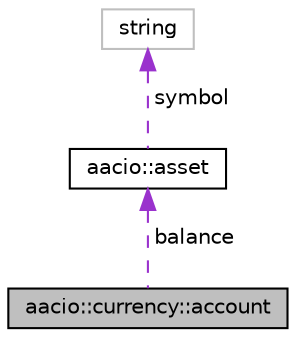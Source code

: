 digraph "aacio::currency::account"
{
  edge [fontname="Helvetica",fontsize="10",labelfontname="Helvetica",labelfontsize="10"];
  node [fontname="Helvetica",fontsize="10",shape=record];
  Node1 [label="aacio::currency::account",height=0.2,width=0.4,color="black", fillcolor="grey75", style="filled", fontcolor="black"];
  Node2 -> Node1 [dir="back",color="darkorchid3",fontsize="10",style="dashed",label=" balance" ];
  Node2 [label="aacio::asset",height=0.2,width=0.4,color="black", fillcolor="white", style="filled",URL="$structaacio_1_1asset.html"];
  Node3 -> Node2 [dir="back",color="darkorchid3",fontsize="10",style="dashed",label=" symbol" ];
  Node3 [label="string",height=0.2,width=0.4,color="grey75", fillcolor="white", style="filled"];
}

